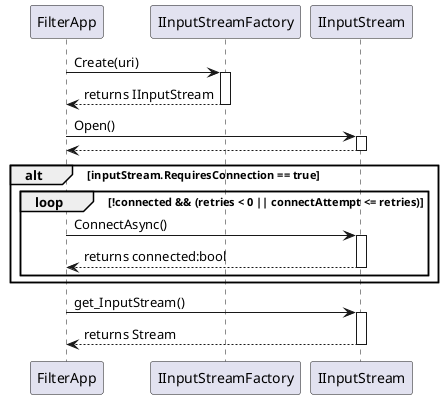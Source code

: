 @startuml Domain.InputStream_Sequence

FilterApp -> IInputStreamFactory : Create(uri)
activate IInputStreamFactory
FilterApp <-- IInputStreamFactory : returns IInputStream
deactivate IInputStreamFactory

FilterApp -> IInputStream : Open()
activate IInputStream
FilterApp <-- IInputStream
deactivate IInputStream

alt inputStream.RequiresConnection == true

    loop !connected && (retries < 0 || connectAttempt <= retries)

        FilterApp -> IInputStream : ConnectAsync()
        activate IInputStream
        FilterApp <-- IInputStream : returns connected:bool
        deactivate IInputStream

    end

end

FilterApp -> IInputStream : get_InputStream()
activate IInputStream
FilterApp <-- IInputStream : returns Stream
deactivate IInputStream

@enduml